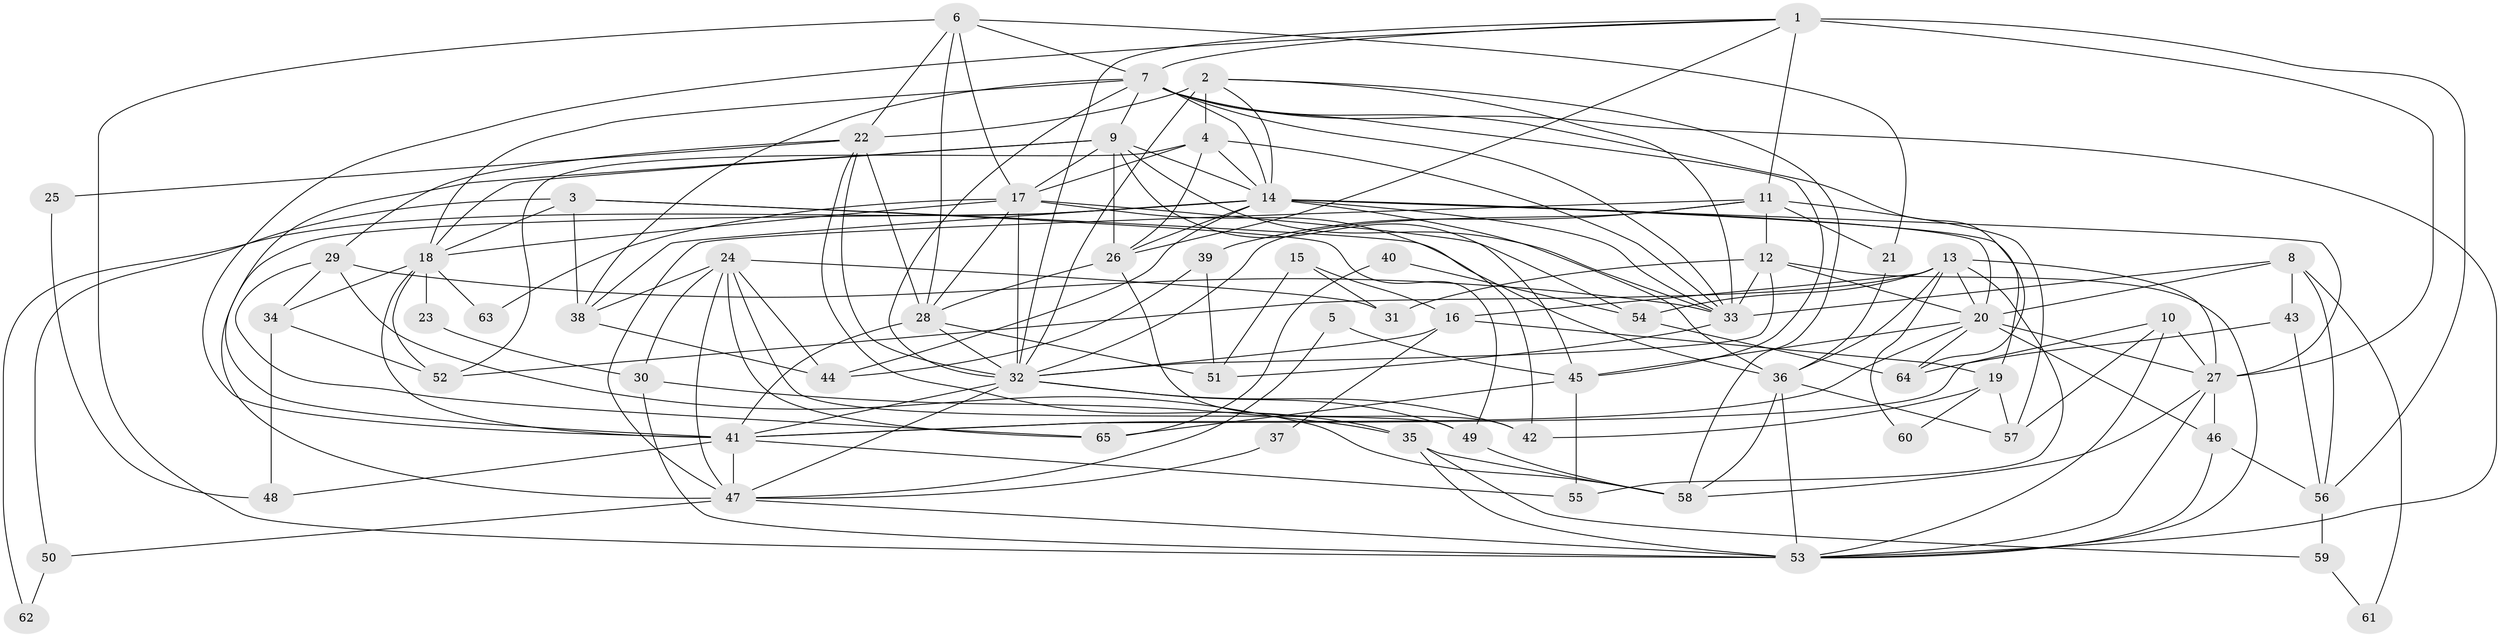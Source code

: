 // original degree distribution, {2: 0.13953488372093023, 4: 0.3023255813953488, 3: 0.2558139534883721, 5: 0.17054263565891473, 6: 0.07751937984496124, 9: 0.007751937984496124, 7: 0.031007751937984496, 8: 0.007751937984496124, 10: 0.007751937984496124}
// Generated by graph-tools (version 1.1) at 2025/36/03/09/25 02:36:24]
// undirected, 65 vertices, 174 edges
graph export_dot {
graph [start="1"]
  node [color=gray90,style=filled];
  1;
  2;
  3;
  4;
  5;
  6;
  7;
  8;
  9;
  10;
  11;
  12;
  13;
  14;
  15;
  16;
  17;
  18;
  19;
  20;
  21;
  22;
  23;
  24;
  25;
  26;
  27;
  28;
  29;
  30;
  31;
  32;
  33;
  34;
  35;
  36;
  37;
  38;
  39;
  40;
  41;
  42;
  43;
  44;
  45;
  46;
  47;
  48;
  49;
  50;
  51;
  52;
  53;
  54;
  55;
  56;
  57;
  58;
  59;
  60;
  61;
  62;
  63;
  64;
  65;
  1 -- 7 [weight=1.0];
  1 -- 11 [weight=1.0];
  1 -- 26 [weight=1.0];
  1 -- 27 [weight=2.0];
  1 -- 32 [weight=1.0];
  1 -- 41 [weight=1.0];
  1 -- 56 [weight=1.0];
  2 -- 4 [weight=1.0];
  2 -- 14 [weight=1.0];
  2 -- 22 [weight=4.0];
  2 -- 32 [weight=1.0];
  2 -- 33 [weight=2.0];
  2 -- 58 [weight=1.0];
  3 -- 18 [weight=1.0];
  3 -- 36 [weight=1.0];
  3 -- 38 [weight=1.0];
  3 -- 49 [weight=1.0];
  3 -- 50 [weight=1.0];
  4 -- 14 [weight=1.0];
  4 -- 17 [weight=1.0];
  4 -- 26 [weight=1.0];
  4 -- 33 [weight=1.0];
  4 -- 52 [weight=1.0];
  5 -- 45 [weight=1.0];
  5 -- 47 [weight=1.0];
  6 -- 7 [weight=1.0];
  6 -- 17 [weight=1.0];
  6 -- 21 [weight=3.0];
  6 -- 22 [weight=2.0];
  6 -- 28 [weight=2.0];
  6 -- 53 [weight=1.0];
  7 -- 9 [weight=1.0];
  7 -- 14 [weight=2.0];
  7 -- 18 [weight=1.0];
  7 -- 32 [weight=2.0];
  7 -- 33 [weight=1.0];
  7 -- 38 [weight=1.0];
  7 -- 45 [weight=1.0];
  7 -- 53 [weight=1.0];
  7 -- 64 [weight=1.0];
  8 -- 20 [weight=1.0];
  8 -- 33 [weight=1.0];
  8 -- 43 [weight=1.0];
  8 -- 56 [weight=1.0];
  8 -- 61 [weight=1.0];
  9 -- 14 [weight=3.0];
  9 -- 17 [weight=1.0];
  9 -- 18 [weight=1.0];
  9 -- 26 [weight=1.0];
  9 -- 33 [weight=1.0];
  9 -- 41 [weight=1.0];
  9 -- 45 [weight=1.0];
  10 -- 27 [weight=1.0];
  10 -- 41 [weight=1.0];
  10 -- 53 [weight=1.0];
  10 -- 57 [weight=1.0];
  11 -- 12 [weight=1.0];
  11 -- 21 [weight=1.0];
  11 -- 32 [weight=1.0];
  11 -- 39 [weight=2.0];
  11 -- 47 [weight=1.0];
  11 -- 57 [weight=1.0];
  12 -- 20 [weight=1.0];
  12 -- 31 [weight=1.0];
  12 -- 32 [weight=1.0];
  12 -- 33 [weight=1.0];
  12 -- 53 [weight=1.0];
  13 -- 16 [weight=1.0];
  13 -- 20 [weight=1.0];
  13 -- 27 [weight=1.0];
  13 -- 36 [weight=1.0];
  13 -- 52 [weight=1.0];
  13 -- 54 [weight=2.0];
  13 -- 55 [weight=1.0];
  13 -- 60 [weight=1.0];
  14 -- 19 [weight=1.0];
  14 -- 20 [weight=1.0];
  14 -- 26 [weight=1.0];
  14 -- 27 [weight=1.0];
  14 -- 33 [weight=1.0];
  14 -- 36 [weight=1.0];
  14 -- 38 [weight=1.0];
  14 -- 44 [weight=1.0];
  14 -- 47 [weight=1.0];
  14 -- 62 [weight=1.0];
  15 -- 16 [weight=1.0];
  15 -- 31 [weight=1.0];
  15 -- 51 [weight=1.0];
  16 -- 19 [weight=1.0];
  16 -- 32 [weight=1.0];
  16 -- 37 [weight=1.0];
  17 -- 18 [weight=1.0];
  17 -- 28 [weight=2.0];
  17 -- 32 [weight=1.0];
  17 -- 42 [weight=1.0];
  17 -- 54 [weight=1.0];
  17 -- 63 [weight=1.0];
  18 -- 23 [weight=1.0];
  18 -- 34 [weight=1.0];
  18 -- 41 [weight=1.0];
  18 -- 52 [weight=1.0];
  18 -- 63 [weight=1.0];
  19 -- 42 [weight=1.0];
  19 -- 57 [weight=1.0];
  19 -- 60 [weight=1.0];
  20 -- 27 [weight=1.0];
  20 -- 41 [weight=1.0];
  20 -- 45 [weight=1.0];
  20 -- 46 [weight=1.0];
  20 -- 64 [weight=1.0];
  21 -- 36 [weight=2.0];
  22 -- 25 [weight=1.0];
  22 -- 28 [weight=1.0];
  22 -- 29 [weight=1.0];
  22 -- 32 [weight=1.0];
  22 -- 35 [weight=1.0];
  23 -- 30 [weight=1.0];
  24 -- 30 [weight=1.0];
  24 -- 31 [weight=1.0];
  24 -- 38 [weight=1.0];
  24 -- 44 [weight=1.0];
  24 -- 47 [weight=1.0];
  24 -- 49 [weight=1.0];
  24 -- 65 [weight=1.0];
  25 -- 48 [weight=1.0];
  26 -- 28 [weight=1.0];
  26 -- 42 [weight=1.0];
  27 -- 46 [weight=1.0];
  27 -- 53 [weight=1.0];
  27 -- 58 [weight=1.0];
  28 -- 32 [weight=1.0];
  28 -- 41 [weight=1.0];
  28 -- 51 [weight=1.0];
  29 -- 33 [weight=1.0];
  29 -- 34 [weight=1.0];
  29 -- 58 [weight=1.0];
  29 -- 65 [weight=1.0];
  30 -- 35 [weight=1.0];
  30 -- 53 [weight=1.0];
  32 -- 41 [weight=1.0];
  32 -- 42 [weight=1.0];
  32 -- 47 [weight=1.0];
  32 -- 49 [weight=1.0];
  33 -- 51 [weight=1.0];
  34 -- 48 [weight=1.0];
  34 -- 52 [weight=1.0];
  35 -- 53 [weight=1.0];
  35 -- 58 [weight=1.0];
  35 -- 59 [weight=1.0];
  36 -- 53 [weight=3.0];
  36 -- 57 [weight=1.0];
  36 -- 58 [weight=1.0];
  37 -- 47 [weight=1.0];
  38 -- 44 [weight=1.0];
  39 -- 44 [weight=1.0];
  39 -- 51 [weight=1.0];
  40 -- 54 [weight=1.0];
  40 -- 65 [weight=1.0];
  41 -- 47 [weight=1.0];
  41 -- 48 [weight=1.0];
  41 -- 55 [weight=1.0];
  43 -- 56 [weight=1.0];
  43 -- 64 [weight=1.0];
  45 -- 55 [weight=1.0];
  45 -- 65 [weight=1.0];
  46 -- 53 [weight=1.0];
  46 -- 56 [weight=1.0];
  47 -- 50 [weight=1.0];
  47 -- 53 [weight=1.0];
  49 -- 58 [weight=1.0];
  50 -- 62 [weight=1.0];
  54 -- 64 [weight=1.0];
  56 -- 59 [weight=1.0];
  59 -- 61 [weight=1.0];
}
